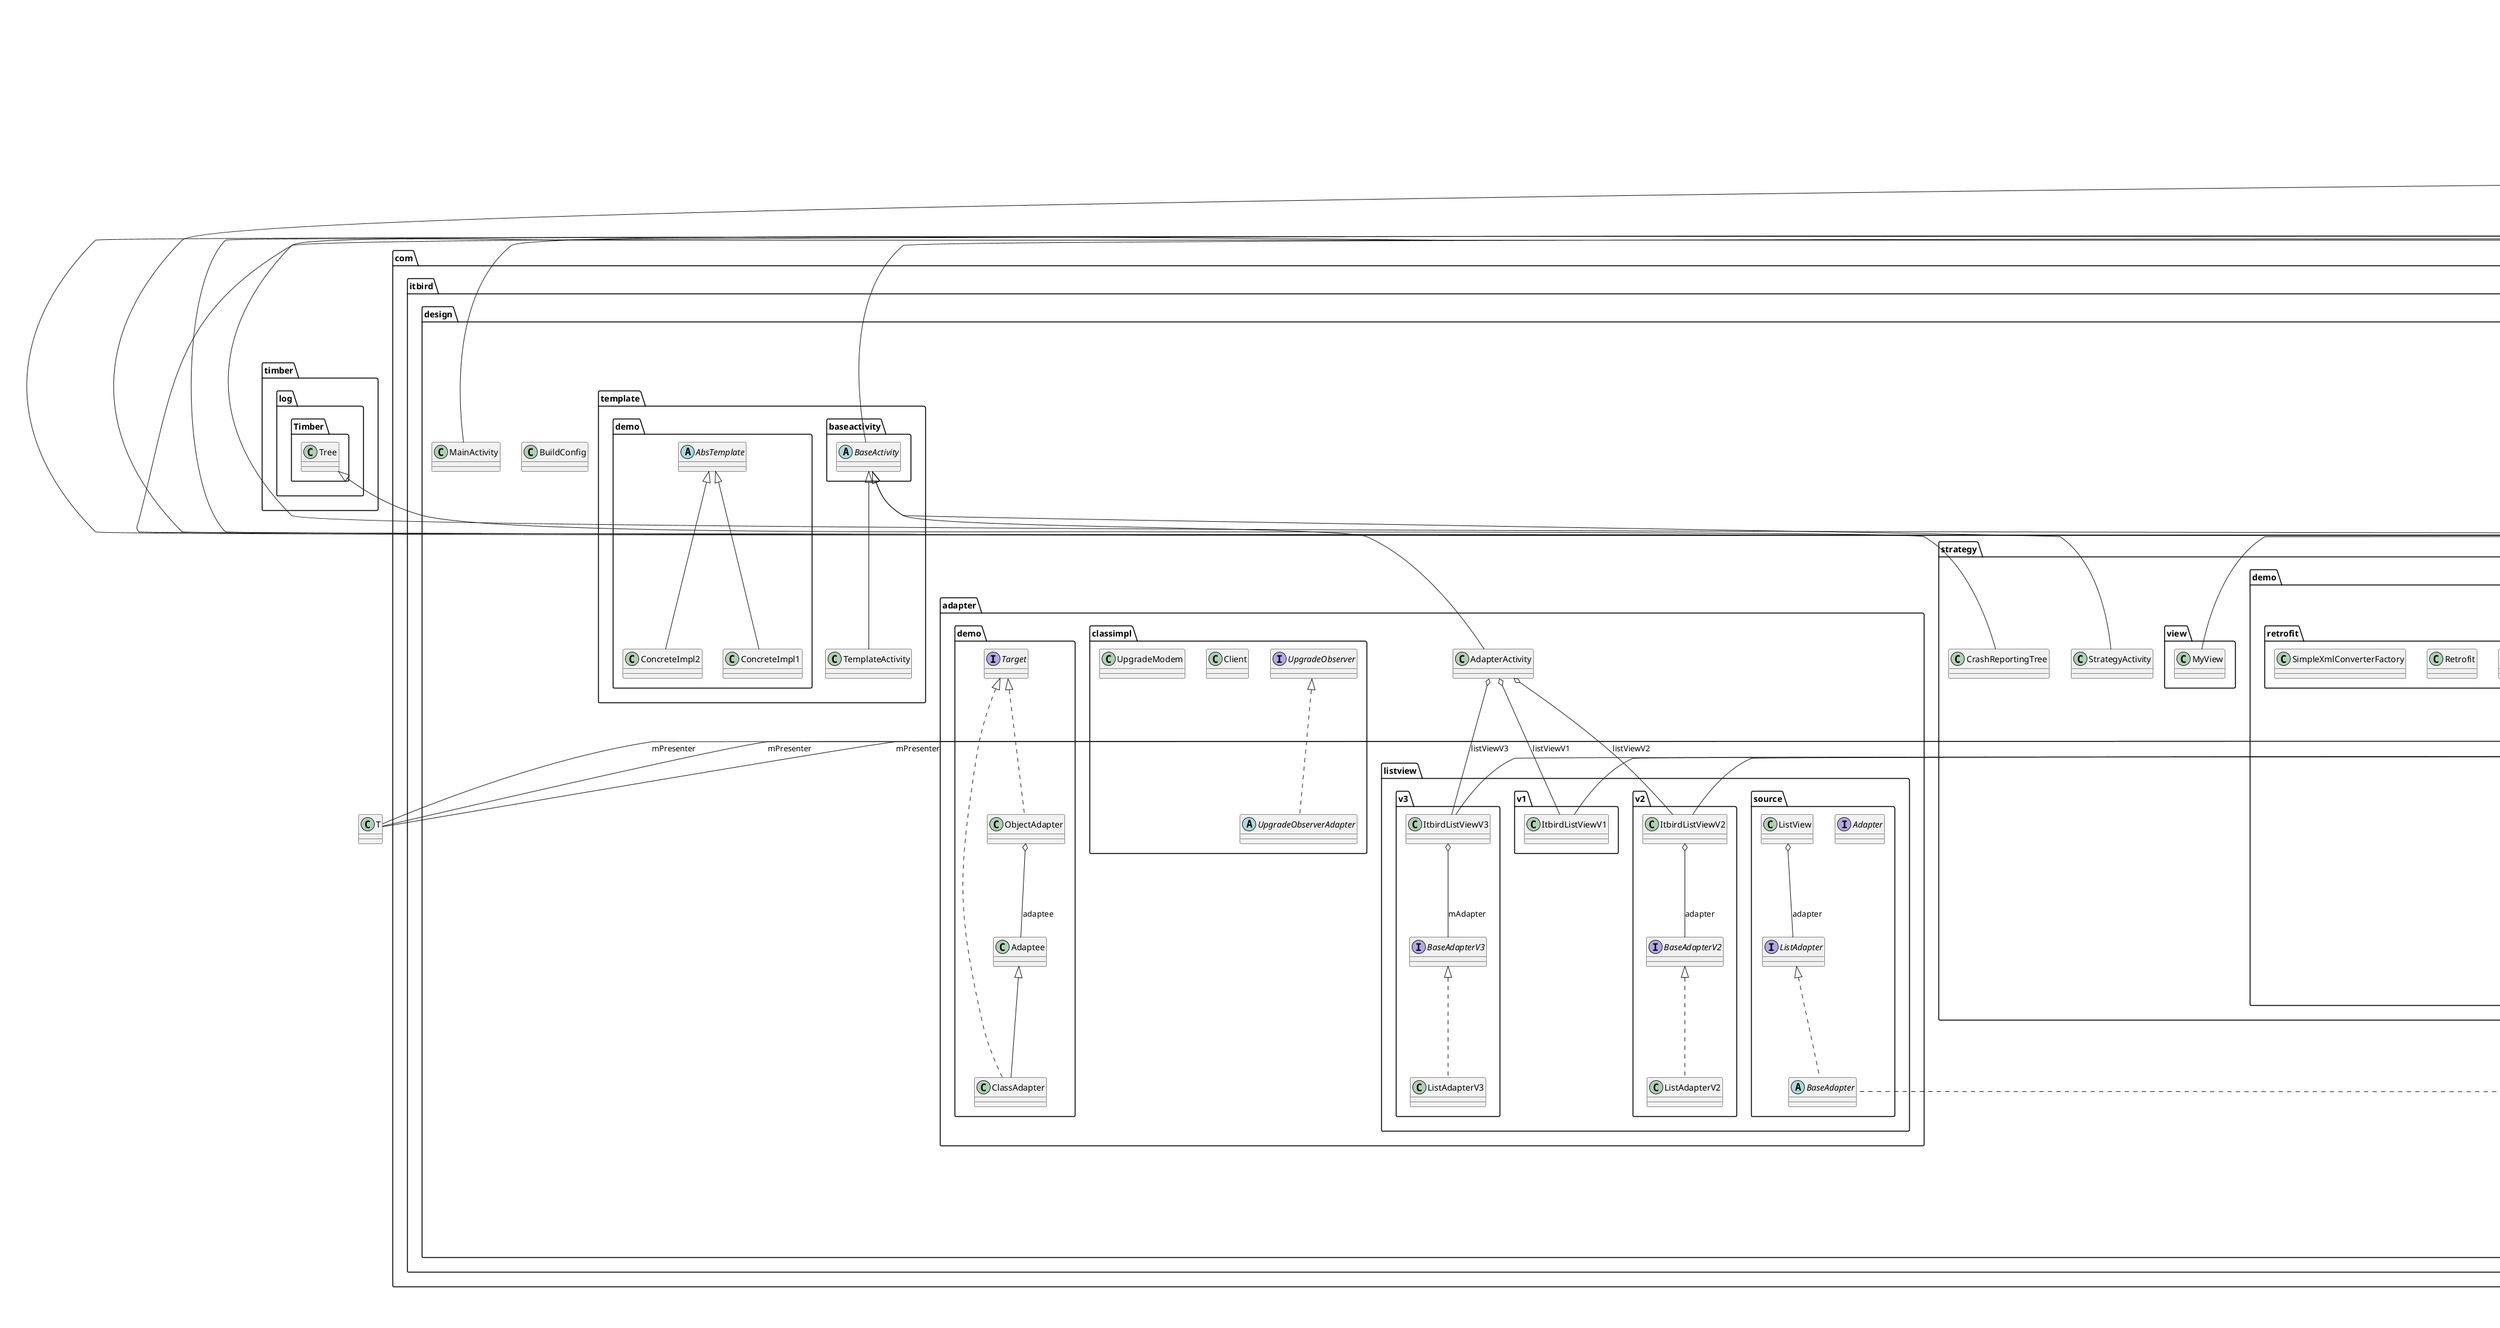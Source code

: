 @startuml

title __DESIGNPATTERNPRACTICE.APP's Class Diagram__\n

  namespace com.itbird.design {
    class com.itbird.design.APP {
    }
  }
  

  namespace com.itbird.design {
    class com.itbird.design.BuildConfig {
    }
  }
  

  namespace com.itbird.design {
    class com.itbird.design.MainActivity {
    }
  }
  

  namespace com.itbird.design {
    namespace adapter {
      class com.itbird.design.adapter.AdapterActivity {
      }
    }
  }
  

  namespace com.itbird.design {
    namespace adapter {
      namespace classimpl {
        class com.itbird.design.adapter.classimpl.Client {
        }
      }
    }
  }
  

  namespace com.itbird.design {
    namespace adapter {
      namespace classimpl {
        class com.itbird.design.adapter.classimpl.UpgradeModem {
        }
      }
    }
  }
  

  namespace com.itbird.design {
    namespace adapter {
      namespace classimpl {
        interface com.itbird.design.adapter.classimpl.UpgradeObserver {
        }
      }
    }
  }
  

  namespace com.itbird.design {
    namespace adapter {
      namespace classimpl {
        abstract class com.itbird.design.adapter.classimpl.UpgradeObserverAdapter {
        }
      }
    }
  }
  

  namespace com.itbird.design {
    namespace adapter {
      namespace demo {
        class com.itbird.design.adapter.demo.Adaptee {
        }
      }
    }
  }
  

  namespace com.itbird.design {
    namespace adapter {
      namespace demo {
        class com.itbird.design.adapter.demo.ClassAdapter {
        }
      }
    }
  }
  

  namespace com.itbird.design {
    namespace adapter {
      namespace demo {
        class com.itbird.design.adapter.demo.ObjectAdapter {
        }
      }
    }
  }
  

  namespace com.itbird.design {
    namespace adapter {
      namespace demo {
        interface com.itbird.design.adapter.demo.Target {
        }
      }
    }
  }
  

  namespace com.itbird.design {
    namespace adapter {
      namespace listview.source {
        interface com.itbird.design.adapter.listview.source.Adapter {
        }
      }
    }
  }
  

  namespace com.itbird.design {
    namespace adapter {
      namespace listview.source {
        abstract class com.itbird.design.adapter.listview.source.BaseAdapter {
        }
      }
    }
  }
  

  namespace com.itbird.design {
    namespace adapter {
      namespace listview.source {
        interface com.itbird.design.adapter.listview.source.ListAdapter {
        }
      }
    }
  }
  

  namespace com.itbird.design {
    namespace adapter {
      namespace listview.source {
        class com.itbird.design.adapter.listview.source.ListView {
        }
      }
    }
  }
  

  namespace com.itbird.design {
    namespace adapter {
      namespace listview.v1 {
        class com.itbird.design.adapter.listview.v1.ItbirdListViewV1 {
        }
      }
    }
  }
  

  namespace com.itbird.design {
    namespace adapter {
      namespace listview.v2 {
        interface com.itbird.design.adapter.listview.v2.BaseAdapterV2 {
        }
      }
    }
  }
  

  namespace com.itbird.design {
    namespace adapter {
      namespace listview.v2 {
        class com.itbird.design.adapter.listview.v2.ItbirdListViewV2 {
        }
      }
    }
  }
  

  namespace com.itbird.design {
    namespace adapter {
      namespace listview.v2 {
        class com.itbird.design.adapter.listview.v2.ListAdapterV2 {
        }
      }
    }
  }
  

  namespace com.itbird.design {
    namespace adapter {
      namespace listview.v3 {
        interface com.itbird.design.adapter.listview.v3.BaseAdapterV3 {
        }
      }
    }
  }
  

  namespace com.itbird.design {
    namespace adapter {
      namespace listview.v3 {
        class com.itbird.design.adapter.listview.v3.ItbirdListViewV3 {
        }
      }
    }
  }
  

  namespace com.itbird.design {
    namespace adapter {
      namespace listview.v3 {
        class com.itbird.design.adapter.listview.v3.ListAdapterV3 {
        }
      }
    }
  }
  

  namespace com.itbird.design {
    namespace builder {
      class com.itbird.design.builder.BuilderActivity {
      }
    }
  }
  

  namespace com.itbird.design {
    namespace builder {
      namespace demo {
        interface com.itbird.design.builder.demo.BuilderInterface {
        }
      }
    }
  }
  

  namespace com.itbird.design {
    namespace builder {
      namespace demo {
        class com.itbird.design.builder.demo.Product {
        }
      }
    }
  }
  

  namespace com.itbird.design {
    namespace builder {
      namespace dialog {
        class com.itbird.design.builder.dialog.CommonDialog {
        }
      }
    }
  }
  

  namespace com.itbird.design {
    namespace builder {
      namespace dialog {
        class com.itbird.design.builder.dialog.CommonProgressDialog {
        }
      }
    }
  }
  

  namespace com.itbird.design {
    namespace builder {
      namespace dialog {
        abstract class com.itbird.design.builder.dialog.CustomCountDownTimer {
        }
      }
    }
  }
  

  namespace com.itbird.design {
    namespace builder {
      namespace dialog {
        class com.itbird.design.builder.dialog.CustomCountDownTimerDialog {
        }
      }
    }
  }
  

  namespace com.itbird.design {
    namespace builder {
      namespace navigationbar.v1 {
        class com.itbird.design.builder.navigationbar.v1.NavigationBar {
        }
      }
    }
  }
  

  namespace com.itbird.design {
    namespace chaiin {
      class com.itbird.design.chaiin.ChainActivity {
      }
    }
  }
  

  namespace com.itbird.design {
    namespace chaiin {
      namespace demo {
        abstract class com.itbird.design.chaiin.demo.Handler {
        }
      }
    }
  }
  

  namespace com.itbird.design {
    namespace chaiin {
      namespace demo {
        class com.itbird.design.chaiin.demo.Request {
        }
      }
    }
  }
  

  namespace com.itbird.design {
    namespace chaiin {
      namespace demo {
        class com.itbird.design.chaiin.demo.RequestHandler1 {
        }
      }
    }
  }
  

  namespace com.itbird.design {
    namespace chaiin {
      namespace demo {
        class com.itbird.design.chaiin.demo.RequestHandler2 {
        }
      }
    }
  }
  

  namespace com.itbird.design {
    namespace chaiin {
      namespace demo {
        class com.itbird.design.chaiin.demo.RequestHandler3 {
        }
      }
    }
  }
  

  namespace com.itbird.design {
    namespace chaiin {
      namespace upgrade.v1 {
        class com.itbird.design.chaiin.upgrade.v1.ASystemUpgradeRequestHandler {
        }
      }
    }
  }
  

  namespace com.itbird.design {
    namespace chaiin {
      namespace upgrade.v1 {
        class com.itbird.design.chaiin.upgrade.v1.BSystemUpgradeRequestHandler {
        }
      }
    }
  }
  

  namespace com.itbird.design {
    namespace chaiin {
      namespace upgrade.v1 {
        class com.itbird.design.chaiin.upgrade.v1.CSystemUpgradeRequestHandler {
        }
      }
    }
  }
  

  namespace com.itbird.design {
    namespace chaiin {
      namespace upgrade.v1 {
        class com.itbird.design.chaiin.upgrade.v1.InitUpgradeRequestHandler {
        }
      }
    }
  }
  

  namespace com.itbird.design {
    namespace chaiin {
      namespace upgrade.v1 {
        interface com.itbird.design.chaiin.upgrade.v1.UpgradeErrorCode {
        }
      }
    }
  }
  

  namespace com.itbird.design {
    namespace chaiin {
      namespace upgrade.v1 {
        class com.itbird.design.chaiin.upgrade.v1.UpgradeManager {
        }
      }
    }
  }
  

  namespace com.itbird.design {
    namespace chaiin {
      namespace upgrade.v1 {
        class com.itbird.design.chaiin.upgrade.v1.UpgradeRequest {
        }
      }
    }
  }
  

  namespace com.itbird.design {
    namespace chaiin {
      namespace upgrade.v1 {
        abstract class com.itbird.design.chaiin.upgrade.v1.UpgradeRequestHandler {
        }
      }
    }
  }
  

  namespace com.itbird.design {
    namespace chaiin {
      namespace upgrade.v1 {
        interface com.itbird.design.chaiin.upgrade.v1.UpgradeResultObservable {
        }
      }
    }
  }
  

  namespace com.itbird.design {
    namespace chaiin {
      namespace upgrade.v1 {
        class com.itbird.design.chaiin.upgrade.v1.UpgradeResultObservableAdapter {
        }
      }
    }
  }
  

  namespace com.itbird.design {
    namespace decorator {
      class com.itbird.design.decorator.DecoratorActivity {
      }
    }
  }
  

  namespace com.itbird.design {
    namespace decorator {
      namespace demo {
        abstract class com.itbird.design.decorator.demo.Component {
        }
      }
    }
  }
  

  namespace com.itbird.design {
    namespace decorator {
      namespace demo {
        class com.itbird.design.decorator.demo.ComponentImplA {
        }
      }
    }
  }
  

  namespace com.itbird.design {
    namespace decorator {
      namespace demo {
        class com.itbird.design.decorator.demo.ComponentImplB {
        }
      }
    }
  }
  

  namespace com.itbird.design {
    namespace decorator {
      namespace demo {
        class com.itbird.design.decorator.demo.ConCreateComponent {
        }
      }
    }
  }
  

  namespace com.itbird.design {
    namespace decorator {
      namespace demo {
        abstract class com.itbird.design.decorator.demo.DecoratorComponent {
        }
      }
    }
  }
  

  namespace com.itbird.design {
    namespace decorator {
      namespace recycleview {
        class com.itbird.design.decorator.recycleview.WrapperRecycleView {
        }
      }
    }
  }
  

  namespace com.itbird.design {
    namespace decorator {
      namespace recycleview {
        class com.itbird.design.decorator.recycleview.WrapperRecyclerAdapter {
        }
      }
    }
  }
  

  namespace com.itbird.design {
    namespace facade.demo {
      class com.itbird.design.facade.demo.Facade {
      }
    }
  }
  

  namespace com.itbird.design {
    namespace facade.demo {
      interface com.itbird.design.facade.demo.ISystemM {
      }
    }
  }
  

  namespace com.itbird.design {
    namespace facade.demo {
      class com.itbird.design.facade.demo.SystemA {
      }
    }
  }
  

  namespace com.itbird.design {
    namespace facade.demo {
      class com.itbird.design.facade.demo.SystemB {
      }
    }
  }
  

  namespace com.itbird.design {
    namespace facade.demo {
      class com.itbird.design.facade.demo.SystemC {
      }
    }
  }
  

  namespace com.itbird.design {
    namespace facade.mobile {
      class com.itbird.design.facade.mobile.Camera {
      }
    }
  }
  

  namespace com.itbird.design {
    namespace facade.mobile {
      interface com.itbird.design.facade.mobile.ICamera {
      }
    }
  }
  

  namespace com.itbird.design {
    namespace facade.mobile {
      interface com.itbird.design.facade.mobile.IMusic {
      }
    }
  }
  

  namespace com.itbird.design {
    namespace facade.mobile {
      interface com.itbird.design.facade.mobile.Iphone {
      }
    }
  }
  

  namespace com.itbird.design {
    namespace facade.mobile {
      class com.itbird.design.facade.mobile.Mobile {
      }
    }
  }
  

  namespace com.itbird.design {
    namespace facade.mobile {
      class com.itbird.design.facade.mobile.Music {
      }
    }
  }
  

  namespace com.itbird.design {
    namespace facade.mobile {
      class com.itbird.design.facade.mobile.Phone {
      }
    }
  }
  

  namespace com.itbird.design {
    namespace factory {
      class com.itbird.design.factory.FactoryActivity {
      }
    }
  }
  

  namespace com.itbird.design {
    namespace factory {
      namespace demo.v1 {
        class com.itbird.design.factory.demo.v1.ConCreteIProductA {
        }
      }
    }
  }
  

  namespace com.itbird.design {
    namespace factory {
      namespace demo.v1 {
        class com.itbird.design.factory.demo.v1.ConCreteIProductB {
        }
      }
    }
  }
  

  namespace com.itbird.design {
    namespace factory {
      namespace demo.v1 {
        class com.itbird.design.factory.demo.v1.ConCreteIProductC {
        }
      }
    }
  }
  

  namespace com.itbird.design {
    namespace factory {
      namespace demo.v1 {
        class com.itbird.design.factory.demo.v1.ConcreteFactory {
        }
      }
    }
  }
  

  namespace com.itbird.design {
    namespace factory {
      namespace demo.v1 {
        interface com.itbird.design.factory.demo.v1.IFactroy {
        }
      }
    }
  }
  

  namespace com.itbird.design {
    namespace factory {
      namespace demo.v1 {
        interface com.itbird.design.factory.demo.v1.IProduct {
        }
      }
    }
  }
  

  namespace com.itbird.design {
    namespace factory {
      namespace demo.v2 {
        class com.itbird.design.factory.demo.v2.ConCreteIProductD {
        }
      }
    }
  }
  

  namespace com.itbird.design {
    namespace factory {
      namespace demo.v2 {
        class com.itbird.design.factory.demo.v2.ConcreteFactory {
        }
      }
    }
  }
  

  namespace com.itbird.design {
    namespace factory {
      namespace demo.v2 {
        interface com.itbird.design.factory.demo.v2.IFactroy {
        }
      }
    }
  }
  

  namespace com.itbird.design {
    namespace factory {
      namespace imageLoader.v5 {
        class com.itbird.design.factory.imageLoader.v5.GlideImageLoader {
        }
      }
    }
  }
  

  namespace com.itbird.design {
    namespace factory {
      namespace imageLoader.v5 {
        interface com.itbird.design.factory.imageLoader.v5.IImageFactroy {
        }
      }
    }
  }
  

  namespace com.itbird.design {
    namespace factory {
      namespace imageLoader.v5 {
        interface com.itbird.design.factory.imageLoader.v5.ILoadImage {
        }
      }
    }
  }
  

  namespace com.itbird.design {
    namespace factory {
      namespace imageLoader.v5 {
        class com.itbird.design.factory.imageLoader.v5.ImageLoaderFactory {
        }
      }
    }
  }
  

  namespace com.itbird.design {
    namespace factory {
      namespace imageLoader.v5 {
        class com.itbird.design.factory.imageLoader.v5.PicassoImageLoader {
        }
      }
    }
  }
  

  namespace com.itbird.design {
    namespace factory {
      namespace storage {
        class com.itbird.design.factory.storage.DiskStorageHandler {
        }
      }
    }
  }
  

  namespace com.itbird.design {
    namespace factory {
      namespace storage {
        interface com.itbird.design.factory.storage.IStorage {
        }
      }
    }
  }
  

  namespace com.itbird.design {
    namespace factory {
      namespace storage {
        interface com.itbird.design.factory.storage.IStorageFactroy {
        }
      }
    }
  }
  

  namespace com.itbird.design {
    namespace factory {
      namespace storage {
        class com.itbird.design.factory.storage.MemoryStorageHandler {
        }
      }
    }
  }
  

  namespace com.itbird.design {
    namespace factory {
      namespace storage {
        class com.itbird.design.factory.storage.PreferencesStorageHandler {
        }
      }
    }
  }
  

  namespace com.itbird.design {
    namespace factory {
      namespace storage {
        class com.itbird.design.factory.storage.StorageFactroy {
        }
      }
    }
  }
  

  namespace com.itbird.design {
    namespace flyweight {
      class com.itbird.design.flyweight.FlyWeightActivity {
      }
    }
  }
  

  namespace com.itbird.design {
    namespace flyweight {
      namespace demo {
        class com.itbird.design.flyweight.demo.ConcreateFlyWeight {
        }
      }
    }
  }
  

  namespace com.itbird.design {
    namespace flyweight {
      namespace demo {
        interface com.itbird.design.flyweight.demo.FlyWeight {
        }
      }
    }
  }
  

  namespace com.itbird.design {
    namespace flyweight {
      namespace demo {
        class com.itbird.design.flyweight.demo.FlyWeightFactory {
        }
      }
    }
  }
  

  namespace com.itbird.design {
    namespace flyweight {
      namespace eventbus {
        class com.itbird.design.flyweight.eventbus.EventMsg {
        }
      }
    }
  }
  

  namespace com.itbird.design {
    namespace flyweight {
      namespace ticket.v1 {
        abstract class com.itbird.design.flyweight.ticket.v1.ITicket {
        }
      }
    }
  }
  

  namespace com.itbird.design {
    namespace flyweight {
      namespace ticket.v1 {
        class com.itbird.design.flyweight.ticket.v1.Ticket {
        }
      }
    }
  }
  

  namespace com.itbird.design {
    namespace flyweight {
      namespace ticket.v1 {
        class com.itbird.design.flyweight.ticket.v1.TicketFactroyV1 {
        }
      }
    }
  }
  

  namespace com.itbird.design {
    namespace flyweight {
      namespace ticket.v2 {
        class com.itbird.design.flyweight.ticket.v2.TicketFactroyV2 {
        }
      }
    }
  }
  

  namespace com.itbird.design {
    namespace iterator {
      class com.itbird.design.iterator.IteratorActivity {
      }
    }
  }
  

  namespace com.itbird.design {
    namespace iterator {
      namespace database {
        class com.itbird.design.iterator.database.DBHelper {
        }
      }
    }
  }
  

  namespace com.itbird.design {
    namespace iterator {
      namespace database {
        class com.itbird.design.iterator.database.DataProvider {
        }
      }
    }
  }
  

  namespace com.itbird.design {
    namespace iterator {
      namespace demo.v1 {
        class com.itbird.design.iterator.demo.v1.Client {
        }
      }
    }
  }
  

  namespace com.itbird.design {
    namespace iterator {
      namespace demo.v1 {
        class com.itbird.design.iterator.demo.v1.WordInfo {
        }
      }
    }
  }
  

  namespace com.itbird.design {
    namespace iterator {
      namespace demo.v2 {
        class com.itbird.design.iterator.demo.v2.Client {
        }
      }
    }
  }
  

  namespace com.itbird.design {
    namespace iterator {
      namespace demo.v2 {
        class com.itbird.design.iterator.demo.v2.WordInfo {
        }
      }
    }
  }
  

  namespace com.itbird.design {
    namespace iterator {
      namespace demo.v3 {
        class com.itbird.design.iterator.demo.v3.Client {
        }
      }
    }
  }
  

  namespace com.itbird.design {
    namespace iterator {
      namespace demo.v3 {
        class com.itbird.design.iterator.demo.v3.WordInfo {
        }
      }
    }
  }
  

  namespace com.itbird.design {
    namespace iterator {
      namespace demo.v3 {
        namespace iterator {
          interface com.itbird.design.iterator.demo.v3.iterator.Iterator {
          }
        }
      }
    }
  }
  

  namespace com.itbird.design {
    namespace iterator {
      namespace demo.v3 {
        namespace iterator {
          class com.itbird.design.iterator.demo.v3.iterator.ListIterator {
          }
        }
      }
    }
  }
  

  namespace com.itbird.design {
    namespace iterator {
      namespace demo.v3 {
        namespace iterator {
          class com.itbird.design.iterator.demo.v3.iterator.NodeIterator {
          }
        }
      }
    }
  }
  

  namespace com.itbird.design {
    namespace iterator {
      namespace usersystem {
        interface com.itbird.design.iterator.usersystem.BaseSystem {
        }
      }
    }
  }
  

  namespace com.itbird.design {
    namespace iterator {
      namespace usersystem {
        class com.itbird.design.iterator.usersystem.Userinfo {
        }
      }
    }
  }
  

  namespace com.itbird.design {
    namespace iterator {
      namespace usersystem {
        class com.itbird.design.iterator.usersystem.UserinfoSystemA {
        }
      }
    }
  }
  

  namespace com.itbird.design {
    namespace iterator {
      namespace usersystem {
        class com.itbird.design.iterator.usersystem.UserinfoSystemB {
        }
      }
    }
  }
  

  namespace com.itbird.design {
    namespace iterator {
      namespace usersystem {
        namespace iterator {
          class com.itbird.design.iterator.usersystem.iterator.ArrayIterator {
          }
        }
      }
    }
  }
  

  namespace com.itbird.design {
    namespace iterator {
      namespace usersystem {
        namespace iterator {
          interface com.itbird.design.iterator.usersystem.iterator.Iterator {
          }
        }
      }
    }
  }
  

  namespace com.itbird.design {
    namespace iterator {
      namespace usersystem {
        namespace iterator {
          class com.itbird.design.iterator.usersystem.iterator.ListIterator {
          }
        }
      }
    }
  }
  

  namespace com.itbird.design {
    namespace observer {
      class com.itbird.design.observer.ObserverActivity {
      }
    }
  }
  

  namespace com.itbird.design {
    namespace observer {
      namespace demo {
        interface com.itbird.design.observer.demo.Observable {
        }
      }
    }
  }
  

  namespace com.itbird.design {
    namespace observer {
      namespace demo {
        class com.itbird.design.observer.demo.ObservableImpl {
        }
      }
    }
  }
  

  namespace com.itbird.design {
    namespace observer {
      namespace demo {
        interface com.itbird.design.observer.demo.Observer {
        }
      }
    }
  }
  

  namespace com.itbird.design {
    namespace observer {
      namespace listadapter {
        abstract class com.itbird.design.observer.listadapter.BaseAdapter {
        }
      }
    }
  }
  

  namespace com.itbird.design {
    namespace observer {
      namespace listadapter {
        class com.itbird.design.observer.listadapter.DataSetObservable {
        }
      }
    }
  }
  

  namespace com.itbird.design {
    namespace observer {
      namespace listadapter {
        abstract class com.itbird.design.observer.listadapter.DataSetObserver {
        }
      }
    }
  }
  

  namespace com.itbird.design {
    namespace observer {
      namespace listadapter {
        abstract class com.itbird.design.observer.listadapter.Observable {
        }
      }
    }
  }
  

  namespace com.itbird.design {
    namespace principle {
      class com.itbird.design.principle.PrincipleActivity {
      }
    }
  }
  

  namespace com.itbird.design {
    namespace principle {
      namespace imageloader.v1 {
        class com.itbird.design.principle.imageloader.v1.ImageLoader {
        }
      }
    }
  }
  

  namespace com.itbird.design {
    namespace principle {
      namespace imageloader.v2 {
        class com.itbird.design.principle.imageloader.v2.ImageCache {
        }
      }
    }
  }
  

  namespace com.itbird.design {
    namespace principle {
      namespace imageloader.v2 {
        class com.itbird.design.principle.imageloader.v2.ImageDownload {
        }
      }
    }
  }
  

  namespace com.itbird.design {
    namespace principle {
      namespace imageloader.v2 {
        class com.itbird.design.principle.imageloader.v2.ImageLoader {
        }
      }
    }
  }
  

  namespace com.itbird.design {
    namespace principle {
      namespace imageloader.v3 {
        class com.itbird.design.principle.imageloader.v3.DiskCache {
        }
      }
    }
  }
  

  namespace com.itbird.design {
    namespace principle {
      namespace imageloader.v3 {
        interface com.itbird.design.principle.imageloader.v3.ICache {
        }
      }
    }
  }
  

  namespace com.itbird.design {
    namespace principle {
      namespace imageloader.v3 {
        class com.itbird.design.principle.imageloader.v3.ImageDownload {
        }
      }
    }
  }
  

  namespace com.itbird.design {
    namespace principle {
      namespace imageloader.v3 {
        class com.itbird.design.principle.imageloader.v3.ImageLoader {
        }
      }
    }
  }
  

  namespace com.itbird.design {
    namespace principle {
      namespace imageloader.v3 {
        class com.itbird.design.principle.imageloader.v3.MemoryCache {
        }
      }
    }
  }
  

  namespace com.itbird.design {
    namespace principle {
      namespace imageloader.v4 {
        class com.itbird.design.principle.imageloader.v4.DiskCache {
        }
      }
    }
  }
  

  namespace com.itbird.design {
    namespace principle {
      namespace imageloader.v4 {
        interface com.itbird.design.principle.imageloader.v4.DownloadCallback {
        }
      }
    }
  }
  

  namespace com.itbird.design {
    namespace principle {
      namespace imageloader.v4 {
        interface com.itbird.design.principle.imageloader.v4.ICache {
        }
      }
    }
  }
  

  namespace com.itbird.design {
    namespace principle {
      namespace imageloader.v4 {
        interface com.itbird.design.principle.imageloader.v4.IDownloadRequest {
        }
      }
    }
  }
  

  namespace com.itbird.design {
    namespace principle {
      namespace imageloader.v4 {
        class com.itbird.design.principle.imageloader.v4.ImageLoader {
        }
      }
    }
  }
  

  namespace com.itbird.design {
    namespace principle {
      namespace imageloader.v4 {
        class com.itbird.design.principle.imageloader.v4.MemoryCache {
        }
      }
    }
  }
  

  namespace com.itbird.design {
    namespace principle {
      namespace imageloader.v4 {
        class com.itbird.design.principle.imageloader.v4.MyImageDownload {
        }
      }
    }
  }
  

  namespace com.itbird.design {
    namespace principle {
      namespace mvp.google {
        interface com.itbird.design.principle.mvp.google.BasePresenter {
        }
      }
    }
  }
  

  namespace com.itbird.design {
    namespace principle {
      namespace mvp.google {
        interface com.itbird.design.principle.mvp.google.BaseView {
        }
      }
    }
  }
  

  namespace com.itbird.design {
    namespace principle {
      namespace mvp.google {
        interface com.itbird.design.principle.mvp.google.TaskDetailContract {
        }
      }
    }
  }
  

  namespace com.itbird.design {
    namespace principle {
      namespace mvp.google {
        class com.itbird.design.principle.mvp.google.TaskGoogleActivity {
        }
      }
    }
  }
  

  namespace com.itbird.design {
    namespace principle {
      namespace mvp.google {
        class com.itbird.design.principle.mvp.google.TaskGooglePresenter {
        }
      }
    }
  }
  

  namespace com.itbird.design {
    namespace principle {
      namespace mvp.v1 {
        abstract class com.itbird.design.principle.mvp.v1.BaseActivity {
        }
      }
    }
  }
  

  namespace com.itbird.design {
    namespace principle {
      namespace mvp.v1 {
        class com.itbird.design.principle.mvp.v1.BasePresenter {
        }
      }
    }
  }
  

  namespace com.itbird.design {
    namespace principle {
      namespace mvp.v1 {
        interface com.itbird.design.principle.mvp.v1.IPresenter {
        }
      }
    }
  }
  

  namespace com.itbird.design {
    namespace principle {
      namespace mvp.v1 {
        interface com.itbird.design.principle.mvp.v1.IView {
        }
      }
    }
  }
  

  namespace com.itbird.design {
    namespace principle {
      namespace mvp.v1 {
        class com.itbird.design.principle.mvp.v1.TaskMyActivity {
        }
      }
    }
  }
  

  namespace com.itbird.design {
    namespace principle {
      namespace mvp.v1 {
        interface com.itbird.design.principle.mvp.v1.TaskMyContract {
        }
      }
    }
  }
  

  namespace com.itbird.design {
    namespace principle {
      namespace mvp.v1 {
        class com.itbird.design.principle.mvp.v1.TaskMyPresenter {
        }
      }
    }
  }
  

  namespace com.itbird.design {
    namespace principle {
      namespace mvp.v2 {
        abstract class com.itbird.design.principle.mvp.v2.BaseActivity {
        }
      }
    }
  }
  

  namespace com.itbird.design {
    namespace principle {
      namespace mvp.v2 {
        abstract class com.itbird.design.principle.mvp.v2.BasePresenter {
        }
      }
    }
  }
  

  namespace com.itbird.design {
    namespace principle {
      namespace mvp.v2 {
        class com.itbird.design.principle.mvp.v2.TaskMyActivity {
        }
      }
    }
  }
  

  namespace com.itbird.design {
    namespace principle {
      namespace mvp.v2 {
        interface com.itbird.design.principle.mvp.v2.TaskMyContract {
        }
      }
    }
  }
  

  namespace com.itbird.design {
    namespace principle {
      namespace mvp.v2 {
        class com.itbird.design.principle.mvp.v2.TaskMyPresenter {
        }
      }
    }
  }
  

  namespace com.itbird.design {
    namespace principle {
      namespace mvp.v3 {
        abstract class com.itbird.design.principle.mvp.v3.BaseActivity {
        }
      }
    }
  }
  

  namespace com.itbird.design {
    namespace principle {
      namespace mvp.v3 {
        abstract class com.itbird.design.principle.mvp.v3.BaseFragment {
        }
      }
    }
  }
  

  namespace com.itbird.design {
    namespace principle {
      namespace mvp.v3 {
        abstract class com.itbird.design.principle.mvp.v3.BasePresenter {
        }
      }
    }
  }
  

  namespace com.itbird.design {
    namespace principle {
      namespace mvp.v3 {
        interface com.itbird.design.principle.mvp.v3.IPresenter {
        }
      }
    }
  }
  

  namespace com.itbird.design {
    namespace principle {
      namespace mvp.v3 {
        class com.itbird.design.principle.mvp.v3.TaskMyActivity {
        }
      }
    }
  }
  

  namespace com.itbird.design {
    namespace principle {
      namespace mvp.v3 {
        interface com.itbird.design.principle.mvp.v3.TaskMyContract {
        }
      }
    }
  }
  

  namespace com.itbird.design {
    namespace principle {
      namespace mvp.v3 {
        class com.itbird.design.principle.mvp.v3.TaskMyPresenter {
        }
      }
    }
  }
  

  namespace com.itbird.design {
    namespace prototype {
      class com.itbird.design.prototype.PrototypeActivity {
      }
    }
  }
  

  namespace com.itbird.design {
    namespace prototype {
      namespace demo {
        class com.itbird.design.prototype.demo.ConcreateProotype {
        }
      }
    }
  }
  

  namespace com.itbird.design {
    namespace prototype {
      namespace demo {
        abstract class com.itbird.design.prototype.demo.Prototype {
        }
      }
    }
  }
  

  namespace com.itbird.design {
    namespace prototype {
      namespace word.v1 {
        abstract class com.itbird.design.prototype.word.v1.IWordV1 {
        }
      }
    }
  }
  

  namespace com.itbird.design {
    namespace prototype {
      namespace word.v1 {
        class com.itbird.design.prototype.word.v1.WordV1DataInfo {
        }
      }
    }
  }
  

  namespace com.itbird.design {
    namespace prototype {
      namespace word.v2 {
        abstract class com.itbird.design.prototype.word.v2.IWordV2 {
        }
      }
    }
  }
  

  namespace com.itbird.design {
    namespace prototype {
      namespace word.v2 {
        class com.itbird.design.prototype.word.v2.WordV2DataInfo {
        }
      }
    }
  }
  

  namespace com.itbird.design {
    namespace prototype {
      namespace word.v3 {
        abstract class com.itbird.design.prototype.word.v3.IWordV3 {
        }
      }
    }
  }
  

  namespace com.itbird.design {
    namespace prototype {
      namespace word.v3 {
        class com.itbird.design.prototype.word.v3.WordV3DataInfo {
        }
      }
    }
  }
  

  namespace com.itbird.design {
    namespace proxy {
      class com.itbird.design.proxy.ProxyActivity {
      }
    }
  }
  

  namespace com.itbird.design {
    namespace proxy {
      namespace demo.dynamic.v1 {
        class com.itbird.design.proxy.demo.dynamic.v1.Client {
        }
      }
    }
  }
  

  namespace com.itbird.design {
    namespace proxy {
      namespace demo.dynamic.v1 {
        interface com.itbird.design.proxy.demo.dynamic.v1.IObject {
        }
      }
    }
  }
  

  namespace com.itbird.design {
    namespace proxy {
      namespace demo.dynamic.v1 {
        class com.itbird.design.proxy.demo.dynamic.v1.ProxyObject {
        }
      }
    }
  }
  

  namespace com.itbird.design {
    namespace proxy {
      namespace demo.dynamic.v1 {
        class com.itbird.design.proxy.demo.dynamic.v1.SourceObject {
        }
      }
    }
  }
  

  namespace com.itbird.design {
    namespace proxy {
      namespace demo.dynamic.v2 {
        class com.itbird.design.proxy.demo.dynamic.v2.Client {
        }
      }
    }
  }
  

  namespace com.itbird.design {
    namespace proxy {
      namespace demo.dynamic.v2 {
        class com.itbird.design.proxy.demo.dynamic.v2.ProxyMethodInterceptor {
        }
      }
    }
  }
  

  namespace com.itbird.design {
    namespace proxy {
      namespace demo.dynamic.v2 {
        class com.itbird.design.proxy.demo.dynamic.v2.SourceObject {
        }
      }
    }
  }
  

  namespace com.itbird.design {
    namespace proxy {
      namespace demo.staticc {
        class com.itbird.design.proxy.demo.staticc.Client {
        }
      }
    }
  }
  

  namespace com.itbird.design {
    namespace proxy {
      namespace demo.staticc {
        interface com.itbird.design.proxy.demo.staticc.IObject {
        }
      }
    }
  }
  

  namespace com.itbird.design {
    namespace proxy {
      namespace demo.staticc {
        class com.itbird.design.proxy.demo.staticc.ProxyObject {
        }
      }
    }
  }
  

  namespace com.itbird.design {
    namespace proxy {
      namespace demo.staticc {
        class com.itbird.design.proxy.demo.staticc.SourceObject {
        }
      }
    }
  }
  

  namespace com.itbird.design {
    namespace proxy {
      namespace retrofit {
        interface com.itbird.design.proxy.retrofit.BaseRequest {
        }
      }
    }
  }
  

  namespace com.itbird.design {
    namespace singleton.activitymanager {
      class com.itbird.design.singleton.activitymanager.ActivityManager {
      }
    }
  }
  

  namespace com.itbird.design {
    namespace singleton.activitymanager {
      abstract class com.itbird.design.singleton.activitymanager.BaseActivity {
      }
    }
  }
  

  namespace com.itbird.design {
    namespace singleton.activitymanager {
      class com.itbird.design.singleton.activitymanager.LoginActivity {
      }
    }
  }
  

  namespace com.itbird.design {
    namespace singleton.activitymanager {
      class com.itbird.design.singleton.activitymanager.RegisterActivity {
      }
    }
  }
  

  namespace com.itbird.design {
    namespace singleton.activitymanager {
      class com.itbird.design.singleton.activitymanager.SingletonActivity {
      }
    }
  }
  

  namespace com.itbird.design {
    namespace singleton.implmethod.v1 {
      class com.itbird.design.singleton.implmethod.v1.Singletom {
      }
    }
  }
  

  namespace com.itbird.design {
    namespace singleton.implmethod.v2 {
      class com.itbird.design.singleton.implmethod.v2.Singletom {
      }
    }
  }
  

  namespace com.itbird.design {
    namespace singleton.implmethod.v3 {
      class com.itbird.design.singleton.implmethod.v3.Singletom {
      }
    }
  }
  

  namespace com.itbird.design {
    namespace singleton.implmethod.v4 {
      class com.itbird.design.singleton.implmethod.v4.Singletom {
      }
    }
  }
  

  namespace com.itbird.design {
    namespace singleton.implmethod.v5 {
      class com.itbird.design.singleton.implmethod.v5.Singletom {
      }
    }
  }
  

  namespace com.itbird.design {
    namespace singleton.implmethod.v6 {
      enum Singletom {
      }
    }
  }
  

  namespace com.itbird.design {
    namespace strategy {
      class com.itbird.design.strategy.CrashReportingTree {
      }
    }
  }
  

  namespace com.itbird.design {
    namespace strategy {
      class com.itbird.design.strategy.StrategyActivity {
      }
    }
  }
  

  namespace com.itbird.design {
    namespace strategy {
      namespace demo.compute.v1 {
        class com.itbird.design.strategy.demo.compute.v1.Compute {
        }
      }
    }
  }
  

  namespace com.itbird.design {
    namespace strategy {
      namespace demo.compute.v2 {
        class com.itbird.design.strategy.demo.compute.v2.ComputeADD {
        }
      }
    }
  }
  

  namespace com.itbird.design {
    namespace strategy {
      namespace demo.compute.v2 {
        class com.itbird.design.strategy.demo.compute.v2.ComputeDel {
        }
      }
    }
  }
  

  namespace com.itbird.design {
    namespace strategy {
      namespace demo.compute.v2 {
        class com.itbird.design.strategy.demo.compute.v2.ComputeDiv {
        }
      }
    }
  }
  

  namespace com.itbird.design {
    namespace strategy {
      namespace demo.compute.v2 {
        class com.itbird.design.strategy.demo.compute.v2.ComputeMul {
        }
      }
    }
  }
  

  namespace com.itbird.design {
    namespace strategy {
      namespace demo.compute.v2 {
        class com.itbird.design.strategy.demo.compute.v2.Context {
        }
      }
    }
  }
  

  namespace com.itbird.design {
    namespace strategy {
      namespace demo.compute.v2 {
        interface com.itbird.design.strategy.demo.compute.v2.ICompute {
        }
      }
    }
  }
  

  namespace com.itbird.design {
    namespace strategy {
      namespace demo.interpolator {
        class com.itbird.design.strategy.demo.interpolator.AccelerateDecelerateInterpolator {
        }
      }
    }
  }
  

  namespace com.itbird.design {
    namespace strategy {
      namespace demo.interpolator {
        class com.itbird.design.strategy.demo.interpolator.AccelerateInterpolator {
        }
      }
    }
  }
  

  namespace com.itbird.design {
    namespace strategy {
      namespace demo.interpolator {
        abstract class com.itbird.design.strategy.demo.interpolator.BaseInterpolator {
        }
      }
    }
  }
  

  namespace com.itbird.design {
    namespace strategy {
      namespace demo.interpolator {
        interface com.itbird.design.strategy.demo.interpolator.Interpolator {
        }
      }
    }
  }
  

  namespace com.itbird.design {
    namespace strategy {
      namespace demo.interpolator {
        class com.itbird.design.strategy.demo.interpolator.LinearInterpolator {
        }
      }
    }
  }
  

  namespace com.itbird.design {
    namespace strategy {
      namespace demo.interpolator {
        class com.itbird.design.strategy.demo.interpolator.ObjectAnimator {
        }
      }
    }
  }
  

  namespace com.itbird.design {
    namespace strategy {
      namespace demo.interpolator {
        interface com.itbird.design.strategy.demo.interpolator.TimeInterpolator {
        }
      }
    }
  }
  

  namespace com.itbird.design {
    namespace strategy {
      namespace demo.interpolator {
        class com.itbird.design.strategy.demo.interpolator.ValueAnimator {
        }
      }
    }
  }
  

  namespace com.itbird.design {
    namespace strategy {
      namespace demo.money.v1 {
        class com.itbird.design.strategy.demo.money.v1.FinanceManagerV1 {
        }
      }
    }
  }
  

  namespace com.itbird.design {
    namespace strategy {
      namespace demo.money.v2 {
        class com.itbird.design.strategy.demo.money.v2.FinanceContext {
        }
      }
    }
  }
  

  namespace com.itbird.design {
    namespace strategy {
      namespace demo.money.v2 {
        interface com.itbird.design.strategy.demo.money.v2.IFinance {
        }
      }
    }
  }
  

  namespace com.itbird.design {
    namespace strategy {
      namespace demo.money.v2 {
        class com.itbird.design.strategy.demo.money.v2.LiCaiTongFinance {
        }
      }
    }
  }
  

  namespace com.itbird.design {
    namespace strategy {
      namespace demo.money.v2 {
        class com.itbird.design.strategy.demo.money.v2.YuEBaoFinance {
        }
      }
    }
  }
  

  namespace com.itbird.design {
    namespace strategy {
      namespace demo.recycleview {
        class com.itbird.design.strategy.demo.recycleview.GridLayoutManager {
        }
      }
    }
  }
  

  namespace com.itbird.design {
    namespace strategy {
      namespace demo.recycleview {
        class com.itbird.design.strategy.demo.recycleview.LinearLayoutManager {
        }
      }
    }
  }
  

  namespace com.itbird.design {
    namespace strategy {
      namespace demo.recycleview {
        class com.itbird.design.strategy.demo.recycleview.RecyclerView {
        }
      }
    }
  }
  

  namespace com.itbird.design {
    namespace strategy {
      namespace demo.retrofit {
        interface com.itbird.design.strategy.demo.retrofit.Converter {
        }
      }
    }
  }
  

  namespace com.itbird.design {
    namespace strategy {
      namespace demo.retrofit {
        class com.itbird.design.strategy.demo.retrofit.GsonConverterFactory {
        }
      }
    }
  }
  

  namespace com.itbird.design {
    namespace strategy {
      namespace demo.retrofit {
        class com.itbird.design.strategy.demo.retrofit.Retrofit {
        }
      }
    }
  }
  

  namespace com.itbird.design {
    namespace strategy {
      namespace demo.retrofit {
        class com.itbird.design.strategy.demo.retrofit.SimpleXmlConverterFactory {
        }
      }
    }
  }
  

  namespace com.itbird.design {
    namespace strategy {
      namespace view {
        class com.itbird.design.strategy.view.MyView {
        }
      }
    }
  }
  

  namespace com.itbird.design {
    namespace template {
      class com.itbird.design.template.TemplateActivity {
      }
    }
  }
  

  namespace com.itbird.design {
    namespace template {
      namespace baseactivity {
        abstract class com.itbird.design.template.baseactivity.BaseActivity {
        }
      }
    }
  }
  

  namespace com.itbird.design {
    namespace template {
      namespace demo {
        abstract class com.itbird.design.template.demo.AbsTemplate {
        }
      }
    }
  }
  

  namespace com.itbird.design {
    namespace template {
      namespace demo {
        class com.itbird.design.template.demo.ConcreteImpl1 {
        }
      }
    }
  }
  

  namespace com.itbird.design {
    namespace template {
      namespace demo {
        class com.itbird.design.template.demo.ConcreteImpl2 {
        }
      }
    }
  }
  

  namespace com.itbird.design {
    namespace utils {
      class com.itbird.design.utils.CloseUtils {
      }
    }
  }
  

  namespace com.itbird.design {
    namespace utils {
      class com.itbird.design.utils.UIHandler {
      }
    }
  }
  

  com.itbird.design.APP -up-|> android.app.Application
  com.itbird.design.MainActivity -up-|> androidx.appcompat.app.AppCompatActivity
  com.itbird.design.adapter.AdapterActivity -up-|> com.itbird.design.template.baseactivity.BaseActivity
  com.itbird.design.adapter.AdapterActivity o-- com.itbird.design.adapter.listview.v1.ItbirdListViewV1 : listViewV1
  com.itbird.design.adapter.AdapterActivity o-- com.itbird.design.adapter.listview.v2.ItbirdListViewV2 : listViewV2
  com.itbird.design.adapter.AdapterActivity o-- com.itbird.design.adapter.listview.v3.ItbirdListViewV3 : listViewV3
  com.itbird.design.adapter.classimpl.UpgradeObserverAdapter .up.|> com.itbird.design.adapter.classimpl.UpgradeObserver
  com.itbird.design.adapter.demo.ClassAdapter .up.|> com.itbird.design.adapter.demo.Target
  com.itbird.design.adapter.demo.ClassAdapter -up-|> com.itbird.design.adapter.demo.Adaptee
  com.itbird.design.adapter.demo.ObjectAdapter .up.|> com.itbird.design.adapter.demo.Target
  com.itbird.design.adapter.demo.ObjectAdapter o-- com.itbird.design.adapter.demo.Adaptee : adaptee
  com.itbird.design.adapter.listview.source.BaseAdapter .up.|> android.widget.SpinnerAdapter
  com.itbird.design.adapter.listview.source.BaseAdapter .up.|> com.itbird.design.adapter.listview.source.ListAdapter
  com.itbird.design.adapter.listview.source.ListView o-- com.itbird.design.adapter.listview.source.ListAdapter : adapter
  com.itbird.design.adapter.listview.v1.ItbirdListViewV1 -up-|> android.widget.ScrollView
  com.itbird.design.adapter.listview.v2.ItbirdListViewV2 -up-|> android.widget.ScrollView
  com.itbird.design.adapter.listview.v2.ItbirdListViewV2 o-- com.itbird.design.adapter.listview.v2.BaseAdapterV2 : adapter
  com.itbird.design.adapter.listview.v2.ListAdapterV2 .up.|> com.itbird.design.adapter.listview.v2.BaseAdapterV2
  com.itbird.design.adapter.listview.v3.ItbirdListViewV3 -up-|> android.widget.ScrollView
  com.itbird.design.adapter.listview.v3.ItbirdListViewV3 o-- com.itbird.design.adapter.listview.v3.BaseAdapterV3 : mAdapter
  com.itbird.design.adapter.listview.v3.ListAdapterV3 .up.|> com.itbird.design.adapter.listview.v3.BaseAdapterV3
  com.itbird.design.builder.BuilderActivity -up-|> androidx.appcompat.app.AppCompatActivity
  com.itbird.design.builder.dialog.CommonDialog .up.|> android.content.DialogInterface
  com.itbird.design.builder.dialog.CommonDialog -up-|> android.app.Dialog
  com.itbird.design.builder.dialog.CommonDialog o-- com.itbird.design.builder.dialog.CommonDialog.ButtonHandler : handler
  com.itbird.design.builder.dialog.CommonProgressDialog -up-|> android.app.Dialog
  com.itbird.design.builder.dialog.CustomCountDownTimerDialog -up-|> android.app.Dialog
  com.itbird.design.chaiin.ChainActivity -up-|> androidx.appcompat.app.AppCompatActivity
  com.itbird.design.chaiin.demo.Handler o-- com.itbird.design.chaiin.demo.Handler : next
  com.itbird.design.chaiin.demo.RequestHandler1 -up-|> com.itbird.design.chaiin.demo.Handler
  com.itbird.design.chaiin.demo.RequestHandler2 -up-|> com.itbird.design.chaiin.demo.Handler
  com.itbird.design.chaiin.demo.RequestHandler3 -up-|> com.itbird.design.chaiin.demo.Handler
  com.itbird.design.chaiin.upgrade.v1.ASystemUpgradeRequestHandler -up-|> com.itbird.design.chaiin.upgrade.v1.UpgradeRequestHandler
  com.itbird.design.chaiin.upgrade.v1.BSystemUpgradeRequestHandler -up-|> com.itbird.design.chaiin.upgrade.v1.UpgradeRequestHandler
  com.itbird.design.chaiin.upgrade.v1.CSystemUpgradeRequestHandler -up-|> com.itbird.design.chaiin.upgrade.v1.UpgradeRequestHandler
  com.itbird.design.chaiin.upgrade.v1.InitUpgradeRequestHandler -up-|> com.itbird.design.chaiin.upgrade.v1.UpgradeRequestHandler
  com.itbird.design.chaiin.upgrade.v1.UpgradeManager o-- com.itbird.design.chaiin.upgrade.v1.UpgradeResultObservableAdapter : mAdapter
  com.itbird.design.chaiin.upgrade.v1.UpgradeRequestHandler o-- com.itbird.design.chaiin.upgrade.v1.UpgradeRequestHandler : nextHandler
  com.itbird.design.chaiin.upgrade.v1.UpgradeResultObservableAdapter .up.|> com.itbird.design.chaiin.upgrade.v1.UpgradeResultObservable
  com.itbird.design.chaiin.upgrade.v1.UpgradeResultObservableAdapter -up-|> android.database.Observable
  com.itbird.design.decorator.DecoratorActivity -up-|> androidx.appcompat.app.AppCompatActivity
  com.itbird.design.decorator.DecoratorActivity o-- com.itbird.design.decorator.DecoratorActivity.MyRecycleViewAdapter : adapter
  com.itbird.design.decorator.demo.ComponentImplA -up-|> com.itbird.design.decorator.demo.DecoratorComponent
  com.itbird.design.decorator.demo.ComponentImplB -up-|> com.itbird.design.decorator.demo.DecoratorComponent
  com.itbird.design.decorator.demo.ConCreateComponent -up-|> com.itbird.design.decorator.demo.Component
  com.itbird.design.decorator.demo.DecoratorComponent -up-|> com.itbird.design.decorator.demo.Component
  com.itbird.design.decorator.demo.DecoratorComponent o-- com.itbird.design.decorator.demo.Component : component
  com.itbird.design.decorator.recycleview.WrapperRecycleView -up-|> androidx.recyclerview.widget.RecyclerView
  com.itbird.design.decorator.recycleview.WrapperRecycleView o-- com.itbird.design.decorator.recycleview.WrapperRecyclerAdapter : wrapperRecyclerAdapter
  com.itbird.design.decorator.recycleview.WrapperRecyclerAdapter -up-|> androidx.recyclerview.widget.RecyclerView.Adapter
  com.itbird.design.facade.demo.Facade o-- com.itbird.design.facade.demo.SystemA : systemA
  com.itbird.design.facade.demo.Facade o-- com.itbird.design.facade.demo.SystemB : systemB
  com.itbird.design.facade.demo.Facade o-- com.itbird.design.facade.demo.SystemC : systemC
  com.itbird.design.facade.demo.SystemA .up.|> com.itbird.design.facade.demo.ISystemM
  com.itbird.design.facade.demo.SystemB .up.|> com.itbird.design.facade.demo.ISystemM
  com.itbird.design.facade.demo.SystemC .up.|> com.itbird.design.facade.demo.ISystemM
  com.itbird.design.facade.mobile.Camera .up.|> com.itbird.design.facade.mobile.ICamera
  com.itbird.design.facade.mobile.Mobile o-- com.itbird.design.facade.mobile.ICamera : camera
  com.itbird.design.facade.mobile.Mobile o-- com.itbird.design.facade.mobile.Iphone : iphone
  com.itbird.design.facade.mobile.Mobile o-- com.itbird.design.facade.mobile.IMusic : music
  com.itbird.design.facade.mobile.Music .up.|> com.itbird.design.facade.mobile.IMusic
  com.itbird.design.facade.mobile.Phone .up.|> com.itbird.design.facade.mobile.Iphone
  com.itbird.design.factory.FactoryActivity -up-|> androidx.appcompat.app.AppCompatActivity
  com.itbird.design.factory.demo.v1.ConCreteIProductA .up.|> com.itbird.design.factory.demo.v1.IProduct
  com.itbird.design.factory.demo.v1.ConCreteIProductB .up.|> com.itbird.design.factory.demo.v1.IProduct
  com.itbird.design.factory.demo.v1.ConCreteIProductC .up.|> com.itbird.design.factory.demo.v1.IProduct
  com.itbird.design.factory.demo.v1.ConcreteFactory .up.|> com.itbird.design.factory.demo.v1.IFactroy
  com.itbird.design.factory.demo.v2.ConCreteIProductD .up.|> com.itbird.design.factory.demo.v1.IProduct
  com.itbird.design.factory.demo.v2.ConcreteFactory .up.|> com.itbird.design.factory.demo.v2.IFactroy
  com.itbird.design.factory.imageLoader.v5.GlideImageLoader .up.|> com.itbird.design.factory.imageLoader.v5.ILoadImage
  com.itbird.design.factory.imageLoader.v5.ImageLoaderFactory .up.|> com.itbird.design.factory.imageLoader.v5.IImageFactroy
  com.itbird.design.factory.imageLoader.v5.PicassoImageLoader .up.|> com.itbird.design.factory.imageLoader.v5.ILoadImage
  com.itbird.design.factory.storage.DiskStorageHandler .up.|> com.itbird.design.factory.storage.IStorage
  com.itbird.design.factory.storage.MemoryStorageHandler .up.|> com.itbird.design.factory.storage.IStorage
  com.itbird.design.factory.storage.PreferencesStorageHandler .up.|> com.itbird.design.factory.storage.IStorage
  com.itbird.design.factory.storage.StorageFactroy .up.|> com.itbird.design.factory.storage.IStorageFactroy
  com.itbird.design.flyweight.FlyWeightActivity -up-|> androidx.appcompat.app.AppCompatActivity
  com.itbird.design.flyweight.demo.ConcreateFlyWeight .up.|> com.itbird.design.flyweight.demo.FlyWeight
  com.itbird.design.flyweight.ticket.v1.Ticket -up-|> com.itbird.design.flyweight.ticket.v1.ITicket
  com.itbird.design.iterator.IteratorActivity -up-|> androidx.appcompat.app.AppCompatActivity
  com.itbird.design.iterator.database.DBHelper -up-|> android.database.sqlite.SQLiteOpenHelper
  com.itbird.design.iterator.database.DataProvider -up-|> android.content.ContentProvider
  com.itbird.design.iterator.database.DataProvider o-- com.itbird.design.iterator.database.DBHelper : dbHelper
  com.itbird.design.iterator.demo.v2.WordInfo o-- com.itbird.design.iterator.demo.v2.WordInfo.Node : node
  com.itbird.design.iterator.demo.v3.WordInfo o-- com.itbird.design.iterator.demo.v3.WordInfo.Node : node
  com.itbird.design.iterator.demo.v3.iterator.ListIterator .up.|> com.itbird.design.iterator.usersystem.iterator.Iterator
  com.itbird.design.iterator.demo.v3.iterator.NodeIterator .up.|> com.itbird.design.iterator.demo.v3.iterator.Iterator
  com.itbird.design.iterator.demo.v3.iterator.NodeIterator o-- com.itbird.design.iterator.demo.v3.WordInfo.Node : node
  com.itbird.design.iterator.usersystem.UserinfoSystemA .up.|> com.itbird.design.iterator.usersystem.BaseSystem
  com.itbird.design.iterator.usersystem.UserinfoSystemB .up.|> com.itbird.design.iterator.usersystem.BaseSystem
  com.itbird.design.iterator.usersystem.iterator.ArrayIterator .up.|> com.itbird.design.iterator.usersystem.iterator.Iterator
  com.itbird.design.iterator.usersystem.iterator.ListIterator .up.|> com.itbird.design.iterator.usersystem.iterator.Iterator
  com.itbird.design.observer.ObserverActivity .up.|> com.itbird.design.observer.demo.Observer
  com.itbird.design.observer.ObserverActivity -up-|> androidx.appcompat.app.AppCompatActivity
  com.itbird.design.observer.demo.ObservableImpl .up.|> com.itbird.design.observer.demo.Observable
  com.itbird.design.observer.listadapter.BaseAdapter .up.|> android.widget.ListAdapter
  com.itbird.design.observer.listadapter.BaseAdapter .up.|> android.widget.SpinnerAdapter
  com.itbird.design.observer.listadapter.DataSetObservable -up-|> com.itbird.design.observer.listadapter.Observable
  com.itbird.design.principle.PrincipleActivity .up.|> com.itbird.design.utils.UIHandler.IHandler
  com.itbird.design.principle.PrincipleActivity -up-|> androidx.appcompat.app.AppCompatActivity
  com.itbird.design.principle.PrincipleActivity o-- com.itbird.design.utils.UIHandler : mUIHandler
  com.itbird.design.principle.imageloader.v2.ImageDownload o-- com.itbird.design.principle.imageloader.v2.ImageDownload.DownloadCallback : mDownloadCallback
  com.itbird.design.principle.imageloader.v2.ImageLoader .up.|> com.itbird.design.principle.imageloader.v2.ImageDownload.DownloadCallback
  com.itbird.design.principle.imageloader.v2.ImageLoader o-- com.itbird.design.principle.imageloader.v2.ImageCache : mImageCache
  com.itbird.design.principle.imageloader.v2.ImageLoader o-- com.itbird.design.principle.imageloader.v2.ImageDownload : mImageDownload
  com.itbird.design.principle.imageloader.v3.DiskCache .up.|> com.itbird.design.principle.imageloader.v3.ICache
  com.itbird.design.principle.imageloader.v3.ImageDownload o-- com.itbird.design.principle.imageloader.v3.ImageDownload.DownloadCallback : mDownloadCallback
  com.itbird.design.principle.imageloader.v3.ImageLoader .up.|> com.itbird.design.principle.imageloader.v3.ImageDownload.DownloadCallback
  com.itbird.design.principle.imageloader.v3.ImageLoader o-- com.itbird.design.principle.imageloader.v3.ICache : mImageCache
  com.itbird.design.principle.imageloader.v3.ImageLoader o-- com.itbird.design.principle.imageloader.v3.ImageDownload : mImageDownload
  com.itbird.design.principle.imageloader.v3.MemoryCache .up.|> com.itbird.design.principle.imageloader.v3.ICache
  com.itbird.design.principle.imageloader.v4.DiskCache .up.|> com.itbird.design.principle.imageloader.v4.ICache
  com.itbird.design.principle.imageloader.v4.ImageLoader .up.|> com.itbird.design.factory.imageLoader.v5.ILoadImage
  com.itbird.design.principle.imageloader.v4.ImageLoader o-- com.itbird.design.principle.imageloader.v4.IDownloadRequest : mDefaultDownloadRequest
  com.itbird.design.principle.imageloader.v4.ImageLoader o-- com.itbird.design.principle.imageloader.v4.IDownloadRequest : mDownloadRequest
  com.itbird.design.principle.imageloader.v4.ImageLoader o-- com.itbird.design.principle.imageloader.v4.ICache : mImageCache
  com.itbird.design.principle.imageloader.v4.MemoryCache .up.|> com.itbird.design.principle.imageloader.v4.ICache
  com.itbird.design.principle.imageloader.v4.MyImageDownload .up.|> com.itbird.design.principle.imageloader.v4.IDownloadRequest
  com.itbird.design.principle.mvp.google.TaskGoogleActivity .up.|> com.itbird.design.principle.mvp.google.TaskDetailContract.View
  com.itbird.design.principle.mvp.google.TaskGoogleActivity -up-|> androidx.appcompat.app.AppCompatActivity
  com.itbird.design.principle.mvp.google.TaskGoogleActivity o-- com.itbird.design.principle.mvp.google.TaskDetailContract.Presenter : mPresenter
  com.itbird.design.principle.mvp.google.TaskGooglePresenter .up.|> com.itbird.design.principle.mvp.google.TaskDetailContract.Presenter
  com.itbird.design.principle.mvp.google.TaskGooglePresenter o-- com.itbird.design.principle.mvp.google.TaskDetailContract.View : mView
  com.itbird.design.principle.mvp.v1.BaseActivity .up.|> com.itbird.design.principle.mvp.v1.IView
  com.itbird.design.principle.mvp.v1.BaseActivity -up-|> android.app.Activity
  com.itbird.design.principle.mvp.v1.BaseActivity o-- com.itbird.design.principle.mvp.v1.IPresenter : mPresenter
  com.itbird.design.principle.mvp.v1.BasePresenter .up.|> com.itbird.design.principle.mvp.v1.IPresenter
  com.itbird.design.principle.mvp.v1.TaskMyActivity .up.|> com.itbird.design.principle.mvp.v1.TaskMyContract.View
  com.itbird.design.principle.mvp.v1.TaskMyActivity -up-|> com.itbird.design.principle.mvp.v1.BaseActivity
  com.itbird.design.principle.mvp.v1.TaskMyActivity o-- com.itbird.design.principle.mvp.v1.TaskMyPresenter : mTaskPresenter
  com.itbird.design.principle.mvp.v1.TaskMyPresenter .up.|> com.itbird.design.principle.mvp.v1.TaskMyContract.Presenter
  com.itbird.design.principle.mvp.v1.TaskMyPresenter -up-|> com.itbird.design.principle.mvp.v1.BasePresenter
  com.itbird.design.principle.mvp.v2.BaseActivity -up-|> android.app.Activity
  com.itbird.design.principle.mvp.v2.BaseActivity o-- T : mPresenter
  com.itbird.design.principle.mvp.v2.TaskMyActivity .up.|> com.itbird.design.principle.mvp.v2.TaskMyContract.View
  com.itbird.design.principle.mvp.v2.TaskMyActivity -up-|> com.itbird.design.principle.mvp.v2.BaseActivity
  com.itbird.design.principle.mvp.v2.TaskMyPresenter .up.|> com.itbird.design.principle.mvp.v2.TaskMyContract.Presenter
  com.itbird.design.principle.mvp.v2.TaskMyPresenter -up-|> com.itbird.design.principle.mvp.v2.BasePresenter
  com.itbird.design.principle.mvp.v3.BaseActivity -up-|> android.app.Activity
  com.itbird.design.principle.mvp.v3.BaseActivity o-- T : mPresenter
  com.itbird.design.principle.mvp.v3.BaseFragment -up-|> androidx.fragment.app.Fragment
  com.itbird.design.principle.mvp.v3.BaseFragment o-- T : mPresenter
  com.itbird.design.principle.mvp.v3.BasePresenter .up.|> com.itbird.design.principle.mvp.v3.IPresenter
  com.itbird.design.principle.mvp.v3.TaskMyActivity .up.|> com.itbird.design.principle.mvp.v3.TaskMyContract.View
  com.itbird.design.principle.mvp.v3.TaskMyActivity -up-|> com.itbird.design.principle.mvp.v3.BaseActivity
  com.itbird.design.principle.mvp.v3.TaskMyPresenter .up.|> com.itbird.design.principle.mvp.v3.TaskMyContract.Presenter
  com.itbird.design.principle.mvp.v3.TaskMyPresenter -up-|> com.itbird.design.principle.mvp.v3.BasePresenter
  com.itbird.design.prototype.PrototypeActivity -up-|> androidx.appcompat.app.AppCompatActivity
  com.itbird.design.prototype.demo.ConcreateProotype -up-|> com.itbird.design.prototype.demo.Prototype
  com.itbird.design.prototype.demo.Prototype .up.|> java.lang.Cloneable
  com.itbird.design.prototype.word.v1.WordV1DataInfo -up-|> com.itbird.design.prototype.word.v1.IWordV1
  com.itbird.design.prototype.word.v2.IWordV2 .up.|> java.lang.Cloneable
  com.itbird.design.prototype.word.v2.WordV2DataInfo -up-|> com.itbird.design.prototype.word.v2.IWordV2
  com.itbird.design.prototype.word.v3.IWordV3 .up.|> java.lang.Cloneable
  com.itbird.design.prototype.word.v3.WordV3DataInfo -up-|> com.itbird.design.prototype.word.v3.IWordV3
  com.itbird.design.proxy.ProxyActivity -up-|> androidx.appcompat.app.AppCompatActivity
  com.itbird.design.proxy.demo.dynamic.v1.ProxyObject .up.|> java.lang.reflect.InvocationHandler
  com.itbird.design.proxy.demo.dynamic.v1.SourceObject .up.|> com.itbird.design.proxy.demo.dynamic.v1.IObject
  com.itbird.design.proxy.demo.dynamic.v2.ProxyMethodInterceptor .up.|> leo.android.cglib.proxy.MethodInterceptor
  com.itbird.design.proxy.demo.staticc.ProxyObject .up.|> com.itbird.design.proxy.demo.staticc.IObject
  com.itbird.design.proxy.demo.staticc.ProxyObject o-- com.itbird.design.proxy.demo.staticc.IObject : mSourceObject
  com.itbird.design.proxy.demo.staticc.SourceObject .up.|> com.itbird.design.proxy.demo.staticc.IObject
  com.itbird.design.singleton.activitymanager.BaseActivity -up-|> android.app.Activity
  com.itbird.design.singleton.activitymanager.LoginActivity -up-|> com.itbird.design.singleton.activitymanager.BaseActivity
  com.itbird.design.singleton.activitymanager.RegisterActivity -up-|> com.itbird.design.singleton.activitymanager.BaseActivity
  com.itbird.design.singleton.activitymanager.SingletonActivity -up-|> com.itbird.design.singleton.activitymanager.BaseActivity
  com.itbird.design.strategy.CrashReportingTree -up-|> timber.log.Timber.Tree
  com.itbird.design.strategy.StrategyActivity -up-|> com.itbird.design.template.baseactivity.BaseActivity
  com.itbird.design.strategy.demo.compute.v2.ComputeADD .up.|> com.itbird.design.strategy.demo.compute.v2.ICompute
  com.itbird.design.strategy.demo.compute.v2.ComputeDel .up.|> com.itbird.design.strategy.demo.compute.v2.ICompute
  com.itbird.design.strategy.demo.compute.v2.ComputeDiv .up.|> com.itbird.design.strategy.demo.compute.v2.ICompute
  com.itbird.design.strategy.demo.compute.v2.ComputeMul .up.|> com.itbird.design.strategy.demo.compute.v2.ICompute
  com.itbird.design.strategy.demo.interpolator.AccelerateDecelerateInterpolator -up-|> com.itbird.design.strategy.demo.interpolator.BaseInterpolator
  com.itbird.design.strategy.demo.interpolator.AccelerateInterpolator -up-|> com.itbird.design.strategy.demo.interpolator.BaseInterpolator
  com.itbird.design.strategy.demo.interpolator.BaseInterpolator .up.|> com.itbird.design.strategy.demo.interpolator.Interpolator
  com.itbird.design.strategy.demo.interpolator.LinearInterpolator -up-|> com.itbird.design.strategy.demo.interpolator.BaseInterpolator
  com.itbird.design.strategy.demo.interpolator.ObjectAnimator -up-|> com.itbird.design.strategy.demo.interpolator.ValueAnimator
  com.itbird.design.strategy.demo.money.v2.FinanceContext o-- com.itbird.design.strategy.demo.money.v2.IFinance : finance
  com.itbird.design.strategy.demo.money.v2.LiCaiTongFinance .up.|> com.itbird.design.strategy.demo.money.v2.IFinance
  com.itbird.design.strategy.demo.money.v2.YuEBaoFinance .up.|> com.itbird.design.strategy.demo.money.v2.IFinance
  com.itbird.design.strategy.demo.recycleview.GridLayoutManager -up-|> com.itbird.design.strategy.demo.recycleview.LinearLayoutManager
  com.itbird.design.strategy.demo.recycleview.LinearLayoutManager -up-|> com.itbird.design.strategy.demo.recycleview.RecyclerView.LayoutManager
  com.itbird.design.strategy.demo.recycleview.RecyclerView -up-|> android.view.ViewGroup
  com.itbird.design.strategy.demo.retrofit.GsonConverterFactory -up-|> com.itbird.design.strategy.demo.retrofit.Converter.Factory
  com.itbird.design.strategy.demo.retrofit.SimpleXmlConverterFactory -up-|> com.itbird.design.strategy.demo.retrofit.Converter.Factory
  com.itbird.design.strategy.view.MyView -up-|> android.view.View
  com.itbird.design.template.TemplateActivity -up-|> com.itbird.design.template.baseactivity.BaseActivity
  com.itbird.design.template.baseactivity.BaseActivity -up-|> androidx.appcompat.app.AppCompatActivity
  com.itbird.design.template.demo.ConcreteImpl1 -up-|> com.itbird.design.template.demo.AbsTemplate
  com.itbird.design.template.demo.ConcreteImpl2 -up-|> com.itbird.design.template.demo.AbsTemplate
  com.itbird.design.utils.UIHandler -up-|> android.os.Handler


right footer


PlantUML diagram generated by SketchIt! (https://bitbucket.org/pmesmeur/sketch.it)
For more information about this tool, please contact philippe.mesmeur@gmail.com
endfooter

@enduml
